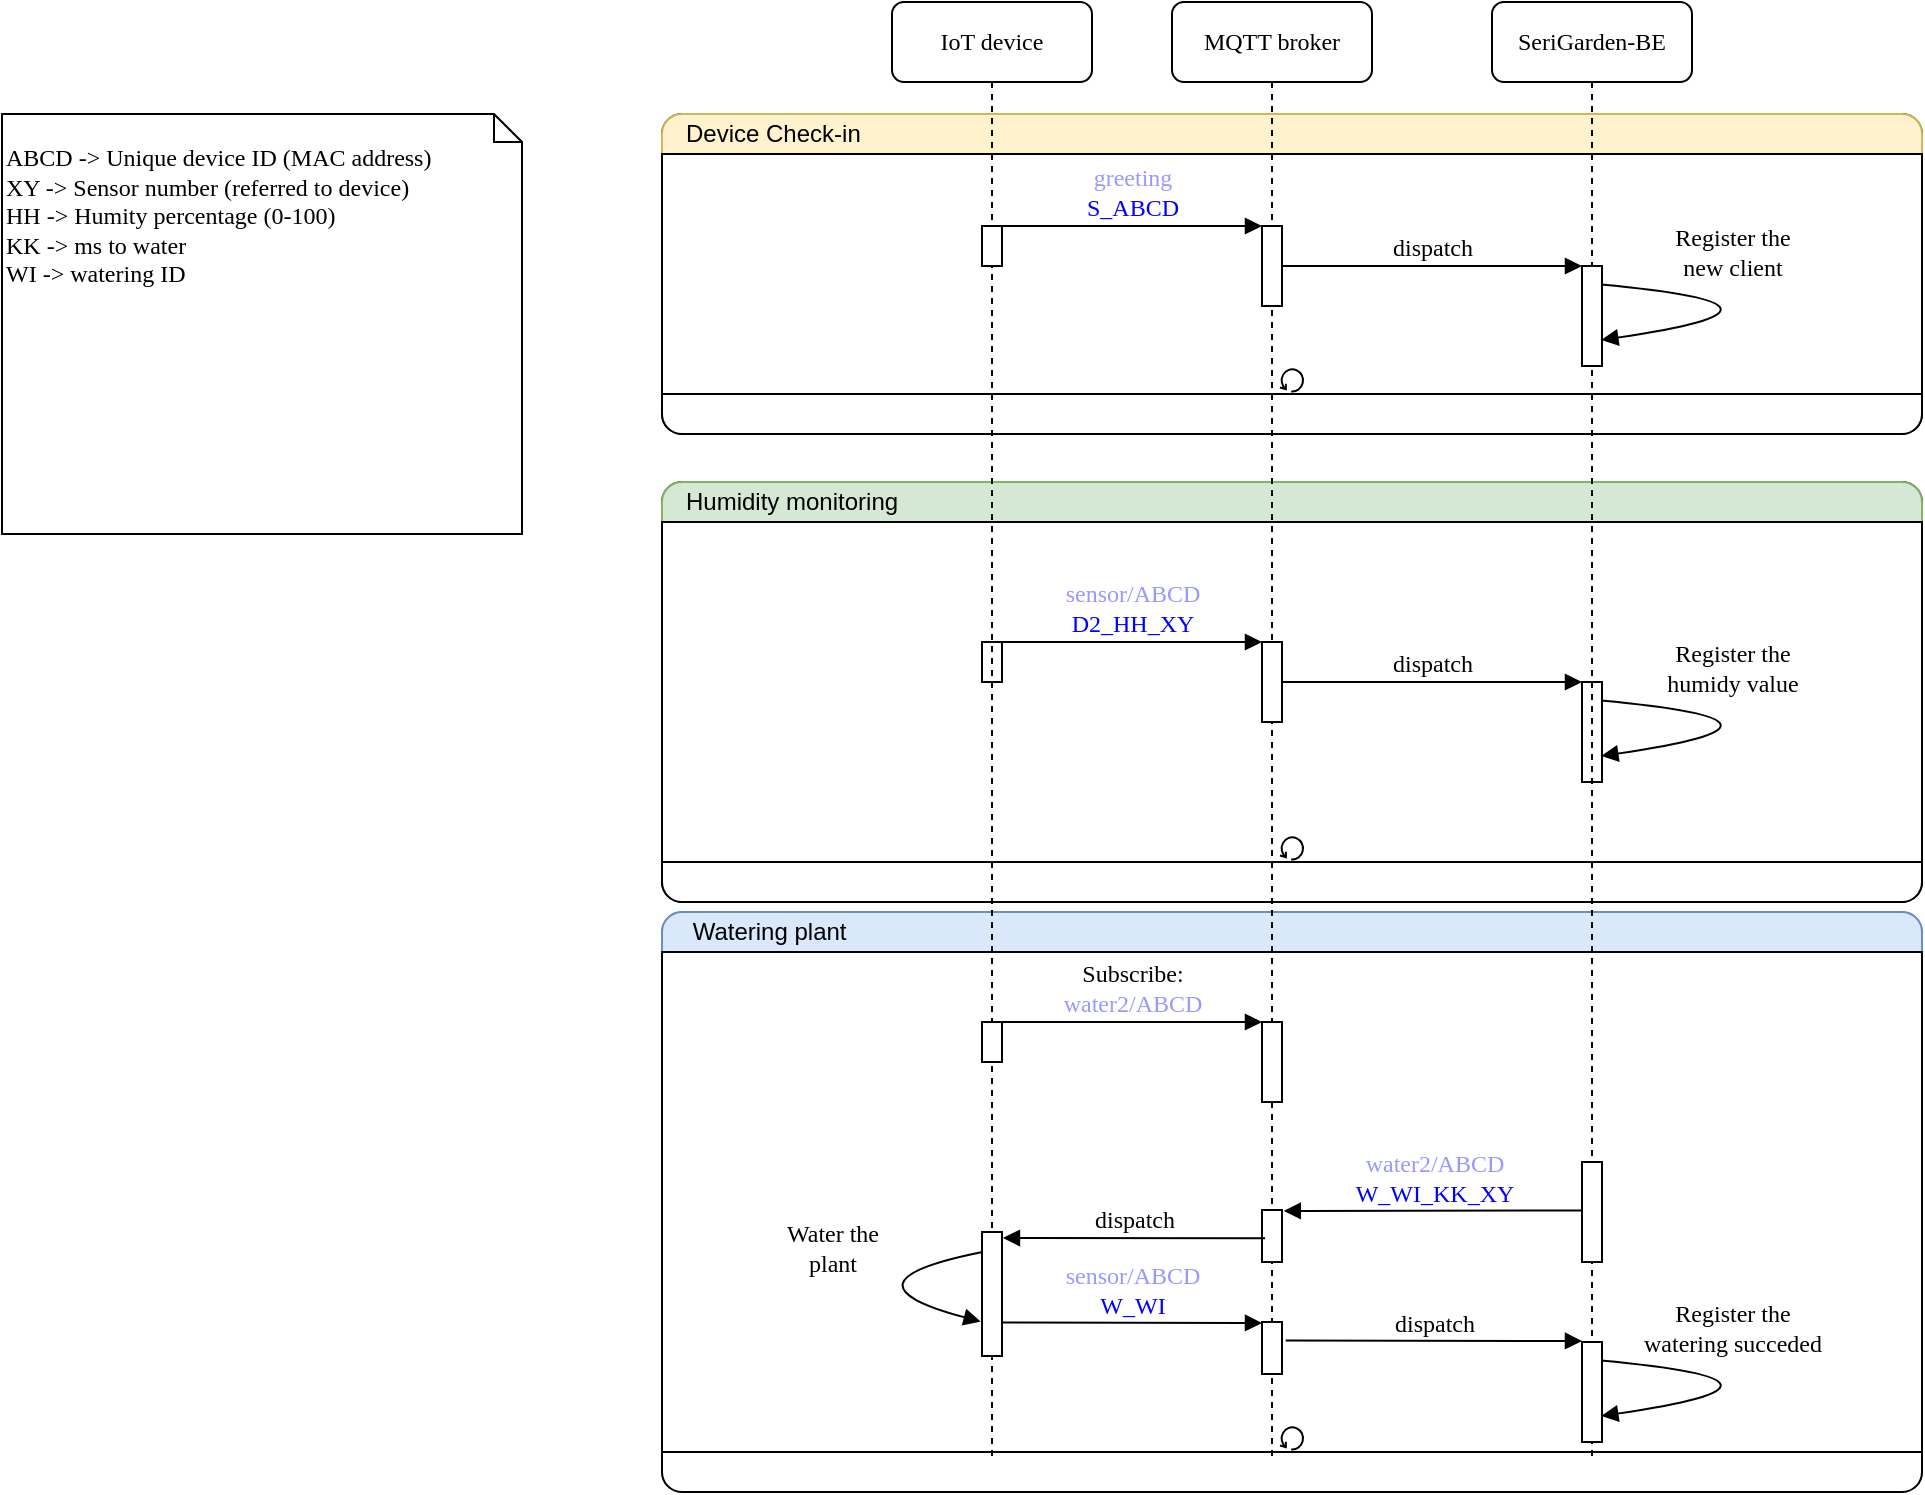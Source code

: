 <mxfile version="24.0.4" type="device">
  <diagram name="Page-1" id="13e1069c-82ec-6db2-03f1-153e76fe0fe0">
    <mxGraphModel dx="2607" dy="1520" grid="1" gridSize="10" guides="1" tooltips="1" connect="1" arrows="1" fold="1" page="1" pageScale="1" pageWidth="1100" pageHeight="850" background="none" math="0" shadow="0">
      <root>
        <mxCell id="0" />
        <mxCell id="1" parent="0" />
        <mxCell id="mKKs65J_xNr5mAzUvBza-55" value="" style="rounded=1;whiteSpace=wrap;html=1;container=1;collapsible=0;absoluteArcSize=1;arcSize=20;childLayout=stackLayout;horizontal=1;horizontalStack=0;resizeParent=1;resizeParentMax=0;resizeLast=0;" vertex="1" parent="1">
          <mxGeometry x="370" y="126" width="630" height="160" as="geometry" />
        </mxCell>
        <mxCell id="mKKs65J_xNr5mAzUvBza-56" value="&amp;nbsp; &amp;nbsp;Device Check-in" style="whiteSpace=wrap;connectable=0;html=1;shape=mxgraph.basic.rect;size=10;rectStyle=rounded;bottomRightStyle=square;bottomLeftStyle=square;fillColor=#fff2cc;part=1;align=left;strokeColor=#d6b656;" vertex="1" parent="mKKs65J_xNr5mAzUvBza-55">
          <mxGeometry width="630" height="20" as="geometry" />
        </mxCell>
        <mxCell id="mKKs65J_xNr5mAzUvBza-57" value="&lt;span style=&quot;color: rgba(0, 0, 0, 0); font-family: monospace; font-size: 0px; text-align: start; text-wrap: nowrap;&quot;&gt;%3CmxGraphModel%3E%3Croot%3E%3CmxCell%20id%3D%220%22%2F%3E%3CmxCell%20id%3D%221%22%20parent%3D%220%22%2F%3E%3CmxCell%20id%3D%222%22%20value%3D%22%22%20style%3D%22html%3D1%3Bpoints%3D%5B%5D%3Bperimeter%3DorthogonalPerimeter%3Brounded%3D0%3Bshadow%3D0%3Bcomic%3D0%3BlabelBackgroundColor%3Dnone%3BstrokeWidth%3D1%3BfontFamily%3DVerdana%3BfontSize%3D12%3Balign%3Dcenter%3B%22%20vertex%3D%221%22%20parent%3D%221%22%3E%3CmxGeometry%20x%3D%22535%22%20y%3D%22340%22%20width%3D%2210%22%20height%3D%2240%22%20as%3D%22geometry%22%2F%3E%3C%2FmxCell%3E%3CmxCell%20id%3D%223%22%20value%3D%22%22%20style%3D%22html%3D1%3Bpoints%3D%5B%5D%3Bperimeter%3DorthogonalPerimeter%3Brounded%3D0%3Bshadow%3D0%3Bcomic%3D0%3BlabelBackgroundColor%3Dnone%3BstrokeWidth%3D1%3BfontFamily%3DVerdana%3BfontSize%3D12%3Balign%3Dcenter%3B%22%20vertex%3D%221%22%20parent%3D%221%22%3E%3CmxGeometry%20x%3D%22695%22%20y%3D%22360%22%20width%3D%2210%22%20height%3D%2250%22%20as%3D%22geometry%22%2F%3E%3C%2FmxCell%3E%3CmxCell%20id%3D%224%22%20value%3D%22Register%20the%20%26lt%3Bbr%26gt%3Bnew%20client%22%20style%3D%22html%3D1%3BverticalAlign%3Dbottom%3BendArrow%3Dblock%3BlabelBackgroundColor%3Dnone%3BfontFamily%3DVerdana%3BfontSize%3D12%3Belbow%3Dvertical%3BedgeStyle%3DorthogonalEdgeStyle%3Bcurved%3D1%3BentryX%3D0.967%3BentryY%3D0.74%3BentryPerimeter%3D0%3BentryDx%3D0%3BentryDy%3D0%3BexitX%3D0.957%3BexitY%3D0.186%3BexitDx%3D0%3BexitDy%3D0%3BexitPerimeter%3D0%3B%22%20edge%3D%221%22%20source%3D%223%22%20target%3D%223%22%20parent%3D%221%22%3E%3CmxGeometry%20x%3D%22-0.437%22%20y%3D%225%22%20relative%3D%221%22%20as%3D%22geometry%22%3E%3CmxPoint%20x%3D%22720%22%20y%3D%22370%22%20as%3D%22sourcePoint%22%2F%3E%3CmxPoint%20x%3D%22725%22%20y%3D%22408%22%20as%3D%22targetPoint%22%2F%3E%3CArray%20as%3D%22points%22%3E%3CmxPoint%20x%3D%22820%22%20y%3D%22380%22%2F%3E%3C%2FArray%3E%3CmxPoint%20as%3D%22offset%22%2F%3E%3C%2FmxGeometry%3E%3C%2FmxCell%3E%3CmxCell%20id%3D%225%22%20value%3D%22%22%20style%3D%22html%3D1%3Bpoints%3D%5B%5D%3Bperimeter%3DorthogonalPerimeter%3Brounded%3D0%3Bshadow%3D0%3Bcomic%3D0%3BlabelBackgroundColor%3Dnone%3BstrokeWidth%3D1%3BfontFamily%3DVerdana%3BfontSize%3D12%3Balign%3Dcenter%3B%22%20vertex%3D%221%22%20parent%3D%221%22%3E%3CmxGeometry%20x%3D%22395%22%20y%3D%22340%22%20width%3D%2210%22%20height%3D%2220%22%20as%3D%22geometry%22%2F%3E%3C%2FmxCell%3E%3CmxCell%20id%3D%226%22%20value%3D%22%26lt%3Bfont%20color%3D%26quot%3B%239999ff%26quot%3B%26gt%3Bgreeting%26lt%3B%2Ffont%26gt%3B%26lt%3Bbr%26gt%3B%26lt%3Bfont%20color%3D%26quot%3B%230000ff%26quot%3B%26gt%3BS_ABCD%26lt%3B%2Ffont%26gt%3B%22%20style%3D%22html%3D1%3BverticalAlign%3Dbottom%3BendArrow%3Dblock%3BentryX%3D0%3BentryY%3D0%3BlabelBackgroundColor%3Dnone%3BfontFamily%3DVerdana%3BfontSize%3D12%3BedgeStyle%3DelbowEdgeStyle%3Belbow%3Dvertical%3B%22%20edge%3D%221%22%20source%3D%225%22%20target%3D%222%22%20parent%3D%221%22%3E%3CmxGeometry%20relative%3D%221%22%20as%3D%22geometry%22%3E%3CmxPoint%20x%3D%22470%22%20y%3D%22350%22%20as%3D%22sourcePoint%22%2F%3E%3C%2FmxGeometry%3E%3C%2FmxCell%3E%3CmxCell%20id%3D%227%22%20value%3D%22dispatch%22%20style%3D%22html%3D1%3BverticalAlign%3Dbottom%3BendArrow%3Dblock%3BentryX%3D0%3BentryY%3D0%3BlabelBackgroundColor%3Dnone%3BfontFamily%3DVerdana%3BfontSize%3D12%3BedgeStyle%3DelbowEdgeStyle%3Belbow%3Dvertical%3B%22%20edge%3D%221%22%20source%3D%222%22%20target%3D%223%22%20parent%3D%221%22%3E%3CmxGeometry%20relative%3D%221%22%20as%3D%22geometry%22%3E%3CmxPoint%20x%3D%22620%22%20y%3D%22360%22%20as%3D%22sourcePoint%22%2F%3E%3C%2FmxGeometry%3E%3C%2FmxCell%3E%3C%2Froot%3E%3C%2FmxGraphModel%3E&lt;/span&gt;" style="shape=mxgraph.bpmn.task;arcSize=0;taskMarker=abstract;part=1;isLoopStandard=1;connectable=0;whiteSpace=wrap;html=1;" vertex="1" parent="mKKs65J_xNr5mAzUvBza-55">
          <mxGeometry y="20" width="630" height="120" as="geometry" />
        </mxCell>
        <mxCell id="mKKs65J_xNr5mAzUvBza-58" value="" style="whiteSpace=wrap;connectable=0;html=1;shape=mxgraph.basic.rect;size=10;rectStyle=rounded;topRightStyle=square;topLeftStyle=square;part=1;" vertex="1" parent="mKKs65J_xNr5mAzUvBza-55">
          <mxGeometry y="140" width="630" height="20" as="geometry" />
        </mxCell>
        <mxCell id="mKKs65J_xNr5mAzUvBza-51" value="" style="rounded=1;whiteSpace=wrap;html=1;container=1;collapsible=0;absoluteArcSize=1;arcSize=20;childLayout=stackLayout;horizontal=1;horizontalStack=0;resizeParent=1;resizeParentMax=0;resizeLast=0;fillColor=#d5e8d4;strokeColor=#82b366;" vertex="1" parent="1">
          <mxGeometry x="370" y="525" width="630" height="290" as="geometry" />
        </mxCell>
        <mxCell id="mKKs65J_xNr5mAzUvBza-52" value="&amp;nbsp; &amp;nbsp; Watering plant" style="whiteSpace=wrap;connectable=0;html=1;shape=mxgraph.basic.rect;size=10;rectStyle=rounded;bottomRightStyle=square;bottomLeftStyle=square;fillColor=#dae8fc;part=1;align=left;strokeColor=#6c8ebf;" vertex="1" parent="mKKs65J_xNr5mAzUvBza-51">
          <mxGeometry width="630" height="20" as="geometry" />
        </mxCell>
        <mxCell id="mKKs65J_xNr5mAzUvBza-53" value="&lt;span style=&quot;color: rgba(0, 0, 0, 0); font-family: monospace; font-size: 0px; text-align: start; text-wrap: nowrap;&quot;&gt;%3CmxGraphModel%3E%3Croot%3E%3CmxCell%20id%3D%220%22%2F%3E%3CmxCell%20id%3D%221%22%20parent%3D%220%22%2F%3E%3CmxCell%20id%3D%222%22%20value%3D%22%22%20style%3D%22html%3D1%3Bpoints%3D%5B%5D%3Bperimeter%3DorthogonalPerimeter%3Brounded%3D0%3Bshadow%3D0%3Bcomic%3D0%3BlabelBackgroundColor%3Dnone%3BstrokeWidth%3D1%3BfontFamily%3DVerdana%3BfontSize%3D12%3Balign%3Dcenter%3B%22%20vertex%3D%221%22%20parent%3D%221%22%3E%3CmxGeometry%20x%3D%22535%22%20y%3D%22340%22%20width%3D%2210%22%20height%3D%2240%22%20as%3D%22geometry%22%2F%3E%3C%2FmxCell%3E%3CmxCell%20id%3D%223%22%20value%3D%22%22%20style%3D%22html%3D1%3Bpoints%3D%5B%5D%3Bperimeter%3DorthogonalPerimeter%3Brounded%3D0%3Bshadow%3D0%3Bcomic%3D0%3BlabelBackgroundColor%3Dnone%3BstrokeWidth%3D1%3BfontFamily%3DVerdana%3BfontSize%3D12%3Balign%3Dcenter%3B%22%20vertex%3D%221%22%20parent%3D%221%22%3E%3CmxGeometry%20x%3D%22695%22%20y%3D%22360%22%20width%3D%2210%22%20height%3D%2250%22%20as%3D%22geometry%22%2F%3E%3C%2FmxCell%3E%3CmxCell%20id%3D%224%22%20value%3D%22Register%20the%20%26lt%3Bbr%26gt%3Bnew%20client%22%20style%3D%22html%3D1%3BverticalAlign%3Dbottom%3BendArrow%3Dblock%3BlabelBackgroundColor%3Dnone%3BfontFamily%3DVerdana%3BfontSize%3D12%3Belbow%3Dvertical%3BedgeStyle%3DorthogonalEdgeStyle%3Bcurved%3D1%3BentryX%3D0.967%3BentryY%3D0.74%3BentryPerimeter%3D0%3BentryDx%3D0%3BentryDy%3D0%3BexitX%3D0.957%3BexitY%3D0.186%3BexitDx%3D0%3BexitDy%3D0%3BexitPerimeter%3D0%3B%22%20edge%3D%221%22%20source%3D%223%22%20target%3D%223%22%20parent%3D%221%22%3E%3CmxGeometry%20x%3D%22-0.437%22%20y%3D%225%22%20relative%3D%221%22%20as%3D%22geometry%22%3E%3CmxPoint%20x%3D%22720%22%20y%3D%22370%22%20as%3D%22sourcePoint%22%2F%3E%3CmxPoint%20x%3D%22725%22%20y%3D%22408%22%20as%3D%22targetPoint%22%2F%3E%3CArray%20as%3D%22points%22%3E%3CmxPoint%20x%3D%22820%22%20y%3D%22380%22%2F%3E%3C%2FArray%3E%3CmxPoint%20as%3D%22offset%22%2F%3E%3C%2FmxGeometry%3E%3C%2FmxCell%3E%3CmxCell%20id%3D%225%22%20value%3D%22%22%20style%3D%22html%3D1%3Bpoints%3D%5B%5D%3Bperimeter%3DorthogonalPerimeter%3Brounded%3D0%3Bshadow%3D0%3Bcomic%3D0%3BlabelBackgroundColor%3Dnone%3BstrokeWidth%3D1%3BfontFamily%3DVerdana%3BfontSize%3D12%3Balign%3Dcenter%3B%22%20vertex%3D%221%22%20parent%3D%221%22%3E%3CmxGeometry%20x%3D%22395%22%20y%3D%22340%22%20width%3D%2210%22%20height%3D%2220%22%20as%3D%22geometry%22%2F%3E%3C%2FmxCell%3E%3CmxCell%20id%3D%226%22%20value%3D%22%26lt%3Bfont%20color%3D%26quot%3B%239999ff%26quot%3B%26gt%3Bgreeting%26lt%3B%2Ffont%26gt%3B%26lt%3Bbr%26gt%3B%26lt%3Bfont%20color%3D%26quot%3B%230000ff%26quot%3B%26gt%3BS_ABCD%26lt%3B%2Ffont%26gt%3B%22%20style%3D%22html%3D1%3BverticalAlign%3Dbottom%3BendArrow%3Dblock%3BentryX%3D0%3BentryY%3D0%3BlabelBackgroundColor%3Dnone%3BfontFamily%3DVerdana%3BfontSize%3D12%3BedgeStyle%3DelbowEdgeStyle%3Belbow%3Dvertical%3B%22%20edge%3D%221%22%20source%3D%225%22%20target%3D%222%22%20parent%3D%221%22%3E%3CmxGeometry%20relative%3D%221%22%20as%3D%22geometry%22%3E%3CmxPoint%20x%3D%22470%22%20y%3D%22350%22%20as%3D%22sourcePoint%22%2F%3E%3C%2FmxGeometry%3E%3C%2FmxCell%3E%3CmxCell%20id%3D%227%22%20value%3D%22dispatch%22%20style%3D%22html%3D1%3BverticalAlign%3Dbottom%3BendArrow%3Dblock%3BentryX%3D0%3BentryY%3D0%3BlabelBackgroundColor%3Dnone%3BfontFamily%3DVerdana%3BfontSize%3D12%3BedgeStyle%3DelbowEdgeStyle%3Belbow%3Dvertical%3B%22%20edge%3D%221%22%20source%3D%222%22%20target%3D%223%22%20parent%3D%221%22%3E%3CmxGeometry%20relative%3D%221%22%20as%3D%22geometry%22%3E%3CmxPoint%20x%3D%22620%22%20y%3D%22360%22%20as%3D%22sourcePoint%22%2F%3E%3C%2FmxGeometry%3E%3C%2FmxCell%3E%3C%2Froot%3E%3C%2FmxGraphModel%3E&lt;/span&gt;" style="shape=mxgraph.bpmn.task;arcSize=0;taskMarker=abstract;part=1;isLoopStandard=1;connectable=0;whiteSpace=wrap;html=1;" vertex="1" parent="mKKs65J_xNr5mAzUvBza-51">
          <mxGeometry y="20" width="630" height="250" as="geometry" />
        </mxCell>
        <mxCell id="mKKs65J_xNr5mAzUvBza-54" value="" style="whiteSpace=wrap;connectable=0;html=1;shape=mxgraph.basic.rect;size=10;rectStyle=rounded;topRightStyle=square;topLeftStyle=square;part=1;" vertex="1" parent="mKKs65J_xNr5mAzUvBza-51">
          <mxGeometry y="270" width="630" height="20" as="geometry" />
        </mxCell>
        <mxCell id="mKKs65J_xNr5mAzUvBza-18" value="" style="rounded=1;whiteSpace=wrap;html=1;container=1;collapsible=0;absoluteArcSize=1;arcSize=20;childLayout=stackLayout;horizontal=1;horizontalStack=0;resizeParent=1;resizeParentMax=0;resizeLast=0;" vertex="1" parent="1">
          <mxGeometry x="370" y="310" width="630" height="210" as="geometry" />
        </mxCell>
        <mxCell id="mKKs65J_xNr5mAzUvBza-19" value="&amp;nbsp; &amp;nbsp;Humidity monitoring" style="whiteSpace=wrap;connectable=0;html=1;shape=mxgraph.basic.rect;size=10;rectStyle=rounded;bottomRightStyle=square;bottomLeftStyle=square;fillColor=#d5e8d4;part=1;align=left;strokeColor=#82b366;" vertex="1" parent="mKKs65J_xNr5mAzUvBza-18">
          <mxGeometry width="630" height="20" as="geometry" />
        </mxCell>
        <mxCell id="mKKs65J_xNr5mAzUvBza-20" value="&lt;span style=&quot;color: rgba(0, 0, 0, 0); font-family: monospace; font-size: 0px; text-align: start; text-wrap: nowrap;&quot;&gt;%3CmxGraphModel%3E%3Croot%3E%3CmxCell%20id%3D%220%22%2F%3E%3CmxCell%20id%3D%221%22%20parent%3D%220%22%2F%3E%3CmxCell%20id%3D%222%22%20value%3D%22%22%20style%3D%22html%3D1%3Bpoints%3D%5B%5D%3Bperimeter%3DorthogonalPerimeter%3Brounded%3D0%3Bshadow%3D0%3Bcomic%3D0%3BlabelBackgroundColor%3Dnone%3BstrokeWidth%3D1%3BfontFamily%3DVerdana%3BfontSize%3D12%3Balign%3Dcenter%3B%22%20vertex%3D%221%22%20parent%3D%221%22%3E%3CmxGeometry%20x%3D%22535%22%20y%3D%22340%22%20width%3D%2210%22%20height%3D%2240%22%20as%3D%22geometry%22%2F%3E%3C%2FmxCell%3E%3CmxCell%20id%3D%223%22%20value%3D%22%22%20style%3D%22html%3D1%3Bpoints%3D%5B%5D%3Bperimeter%3DorthogonalPerimeter%3Brounded%3D0%3Bshadow%3D0%3Bcomic%3D0%3BlabelBackgroundColor%3Dnone%3BstrokeWidth%3D1%3BfontFamily%3DVerdana%3BfontSize%3D12%3Balign%3Dcenter%3B%22%20vertex%3D%221%22%20parent%3D%221%22%3E%3CmxGeometry%20x%3D%22695%22%20y%3D%22360%22%20width%3D%2210%22%20height%3D%2250%22%20as%3D%22geometry%22%2F%3E%3C%2FmxCell%3E%3CmxCell%20id%3D%224%22%20value%3D%22Register%20the%20%26lt%3Bbr%26gt%3Bnew%20client%22%20style%3D%22html%3D1%3BverticalAlign%3Dbottom%3BendArrow%3Dblock%3BlabelBackgroundColor%3Dnone%3BfontFamily%3DVerdana%3BfontSize%3D12%3Belbow%3Dvertical%3BedgeStyle%3DorthogonalEdgeStyle%3Bcurved%3D1%3BentryX%3D0.967%3BentryY%3D0.74%3BentryPerimeter%3D0%3BentryDx%3D0%3BentryDy%3D0%3BexitX%3D0.957%3BexitY%3D0.186%3BexitDx%3D0%3BexitDy%3D0%3BexitPerimeter%3D0%3B%22%20edge%3D%221%22%20source%3D%223%22%20target%3D%223%22%20parent%3D%221%22%3E%3CmxGeometry%20x%3D%22-0.437%22%20y%3D%225%22%20relative%3D%221%22%20as%3D%22geometry%22%3E%3CmxPoint%20x%3D%22720%22%20y%3D%22370%22%20as%3D%22sourcePoint%22%2F%3E%3CmxPoint%20x%3D%22725%22%20y%3D%22408%22%20as%3D%22targetPoint%22%2F%3E%3CArray%20as%3D%22points%22%3E%3CmxPoint%20x%3D%22820%22%20y%3D%22380%22%2F%3E%3C%2FArray%3E%3CmxPoint%20as%3D%22offset%22%2F%3E%3C%2FmxGeometry%3E%3C%2FmxCell%3E%3CmxCell%20id%3D%225%22%20value%3D%22%22%20style%3D%22html%3D1%3Bpoints%3D%5B%5D%3Bperimeter%3DorthogonalPerimeter%3Brounded%3D0%3Bshadow%3D0%3Bcomic%3D0%3BlabelBackgroundColor%3Dnone%3BstrokeWidth%3D1%3BfontFamily%3DVerdana%3BfontSize%3D12%3Balign%3Dcenter%3B%22%20vertex%3D%221%22%20parent%3D%221%22%3E%3CmxGeometry%20x%3D%22395%22%20y%3D%22340%22%20width%3D%2210%22%20height%3D%2220%22%20as%3D%22geometry%22%2F%3E%3C%2FmxCell%3E%3CmxCell%20id%3D%226%22%20value%3D%22%26lt%3Bfont%20color%3D%26quot%3B%239999ff%26quot%3B%26gt%3Bgreeting%26lt%3B%2Ffont%26gt%3B%26lt%3Bbr%26gt%3B%26lt%3Bfont%20color%3D%26quot%3B%230000ff%26quot%3B%26gt%3BS_ABCD%26lt%3B%2Ffont%26gt%3B%22%20style%3D%22html%3D1%3BverticalAlign%3Dbottom%3BendArrow%3Dblock%3BentryX%3D0%3BentryY%3D0%3BlabelBackgroundColor%3Dnone%3BfontFamily%3DVerdana%3BfontSize%3D12%3BedgeStyle%3DelbowEdgeStyle%3Belbow%3Dvertical%3B%22%20edge%3D%221%22%20source%3D%225%22%20target%3D%222%22%20parent%3D%221%22%3E%3CmxGeometry%20relative%3D%221%22%20as%3D%22geometry%22%3E%3CmxPoint%20x%3D%22470%22%20y%3D%22350%22%20as%3D%22sourcePoint%22%2F%3E%3C%2FmxGeometry%3E%3C%2FmxCell%3E%3CmxCell%20id%3D%227%22%20value%3D%22dispatch%22%20style%3D%22html%3D1%3BverticalAlign%3Dbottom%3BendArrow%3Dblock%3BentryX%3D0%3BentryY%3D0%3BlabelBackgroundColor%3Dnone%3BfontFamily%3DVerdana%3BfontSize%3D12%3BedgeStyle%3DelbowEdgeStyle%3Belbow%3Dvertical%3B%22%20edge%3D%221%22%20source%3D%222%22%20target%3D%223%22%20parent%3D%221%22%3E%3CmxGeometry%20relative%3D%221%22%20as%3D%22geometry%22%3E%3CmxPoint%20x%3D%22620%22%20y%3D%22360%22%20as%3D%22sourcePoint%22%2F%3E%3C%2FmxGeometry%3E%3C%2FmxCell%3E%3C%2Froot%3E%3C%2FmxGraphModel%3E&lt;/span&gt;" style="shape=mxgraph.bpmn.task;arcSize=0;taskMarker=abstract;part=1;isLoopStandard=1;connectable=0;whiteSpace=wrap;html=1;" vertex="1" parent="mKKs65J_xNr5mAzUvBza-18">
          <mxGeometry y="20" width="630" height="170" as="geometry" />
        </mxCell>
        <mxCell id="mKKs65J_xNr5mAzUvBza-21" value="" style="whiteSpace=wrap;connectable=0;html=1;shape=mxgraph.basic.rect;size=10;rectStyle=rounded;topRightStyle=square;topLeftStyle=square;part=1;" vertex="1" parent="mKKs65J_xNr5mAzUvBza-18">
          <mxGeometry y="190" width="630" height="20" as="geometry" />
        </mxCell>
        <mxCell id="7baba1c4bc27f4b0-2" value="MQTT broker" style="shape=umlLifeline;perimeter=lifelinePerimeter;whiteSpace=wrap;html=1;container=1;collapsible=0;recursiveResize=0;outlineConnect=0;rounded=1;shadow=0;comic=0;labelBackgroundColor=none;strokeWidth=1;fontFamily=Verdana;fontSize=12;align=center;" parent="1" vertex="1">
          <mxGeometry x="625" y="70" width="100" height="730" as="geometry" />
        </mxCell>
        <mxCell id="7baba1c4bc27f4b0-10" value="" style="html=1;points=[];perimeter=orthogonalPerimeter;rounded=0;shadow=0;comic=0;labelBackgroundColor=none;strokeWidth=1;fontFamily=Verdana;fontSize=12;align=center;" parent="7baba1c4bc27f4b0-2" vertex="1">
          <mxGeometry x="45" y="112" width="10" height="40" as="geometry" />
        </mxCell>
        <mxCell id="mKKs65J_xNr5mAzUvBza-12" value="" style="html=1;points=[];perimeter=orthogonalPerimeter;rounded=0;shadow=0;comic=0;labelBackgroundColor=none;strokeWidth=1;fontFamily=Verdana;fontSize=12;align=center;" vertex="1" parent="7baba1c4bc27f4b0-2">
          <mxGeometry x="45" y="320" width="10" height="40" as="geometry" />
        </mxCell>
        <mxCell id="mKKs65J_xNr5mAzUvBza-13" value="" style="html=1;points=[];perimeter=orthogonalPerimeter;rounded=0;shadow=0;comic=0;labelBackgroundColor=none;strokeWidth=1;fontFamily=Verdana;fontSize=12;align=center;" vertex="1" parent="7baba1c4bc27f4b0-2">
          <mxGeometry x="205" y="340" width="10" height="50" as="geometry" />
        </mxCell>
        <mxCell id="mKKs65J_xNr5mAzUvBza-14" value="Register the &lt;br&gt;humidy value" style="html=1;verticalAlign=bottom;endArrow=block;labelBackgroundColor=none;fontFamily=Verdana;fontSize=12;elbow=vertical;edgeStyle=orthogonalEdgeStyle;curved=1;entryX=0.967;entryY=0.74;entryPerimeter=0;entryDx=0;entryDy=0;exitX=0.957;exitY=0.186;exitDx=0;exitDy=0;exitPerimeter=0;" edge="1" source="mKKs65J_xNr5mAzUvBza-13" target="mKKs65J_xNr5mAzUvBza-13" parent="7baba1c4bc27f4b0-2">
          <mxGeometry x="-0.437" y="5" relative="1" as="geometry">
            <mxPoint x="230" y="350" as="sourcePoint" />
            <mxPoint x="235" y="388" as="targetPoint" />
            <Array as="points">
              <mxPoint x="330" y="360" />
            </Array>
            <mxPoint as="offset" />
          </mxGeometry>
        </mxCell>
        <mxCell id="mKKs65J_xNr5mAzUvBza-15" value="" style="html=1;points=[];perimeter=orthogonalPerimeter;rounded=0;shadow=0;comic=0;labelBackgroundColor=none;strokeWidth=1;fontFamily=Verdana;fontSize=12;align=center;" vertex="1" parent="7baba1c4bc27f4b0-2">
          <mxGeometry x="-95" y="320" width="10" height="20" as="geometry" />
        </mxCell>
        <mxCell id="mKKs65J_xNr5mAzUvBza-16" value="&lt;font color=&quot;#9999ff&quot;&gt;sensor/ABCD&lt;/font&gt;&lt;br&gt;&lt;font color=&quot;#0000ff&quot;&gt;D2_HH_XY&lt;/font&gt;" style="html=1;verticalAlign=bottom;endArrow=block;entryX=0;entryY=0;labelBackgroundColor=none;fontFamily=Verdana;fontSize=12;edgeStyle=elbowEdgeStyle;elbow=vertical;" edge="1" source="mKKs65J_xNr5mAzUvBza-15" target="mKKs65J_xNr5mAzUvBza-12" parent="7baba1c4bc27f4b0-2">
          <mxGeometry relative="1" as="geometry">
            <mxPoint x="-20" y="330" as="sourcePoint" />
          </mxGeometry>
        </mxCell>
        <mxCell id="mKKs65J_xNr5mAzUvBza-17" value="dispatch" style="html=1;verticalAlign=bottom;endArrow=block;entryX=0;entryY=0;labelBackgroundColor=none;fontFamily=Verdana;fontSize=12;edgeStyle=elbowEdgeStyle;elbow=vertical;" edge="1" source="mKKs65J_xNr5mAzUvBza-12" target="mKKs65J_xNr5mAzUvBza-13" parent="7baba1c4bc27f4b0-2">
          <mxGeometry relative="1" as="geometry">
            <mxPoint x="130" y="340" as="sourcePoint" />
          </mxGeometry>
        </mxCell>
        <mxCell id="mKKs65J_xNr5mAzUvBza-42" value="" style="html=1;points=[];perimeter=orthogonalPerimeter;rounded=0;shadow=0;comic=0;labelBackgroundColor=none;strokeWidth=1;fontFamily=Verdana;fontSize=12;align=center;" vertex="1" parent="7baba1c4bc27f4b0-2">
          <mxGeometry x="45" y="604" width="10" height="26" as="geometry" />
        </mxCell>
        <mxCell id="mKKs65J_xNr5mAzUvBza-50" value="" style="html=1;points=[];perimeter=orthogonalPerimeter;rounded=0;shadow=0;comic=0;labelBackgroundColor=none;strokeWidth=1;fontFamily=Verdana;fontSize=12;align=center;" vertex="1" parent="7baba1c4bc27f4b0-2">
          <mxGeometry x="45" y="660" width="10" height="26" as="geometry" />
        </mxCell>
        <mxCell id="7baba1c4bc27f4b0-3" value="SeriGarden-BE" style="shape=umlLifeline;perimeter=lifelinePerimeter;whiteSpace=wrap;html=1;container=1;collapsible=0;recursiveResize=0;outlineConnect=0;rounded=1;shadow=0;comic=0;labelBackgroundColor=none;strokeWidth=1;fontFamily=Verdana;fontSize=12;align=center;" parent="1" vertex="1">
          <mxGeometry x="785" y="70" width="100" height="730" as="geometry" />
        </mxCell>
        <mxCell id="7baba1c4bc27f4b0-13" value="" style="html=1;points=[];perimeter=orthogonalPerimeter;rounded=0;shadow=0;comic=0;labelBackgroundColor=none;strokeWidth=1;fontFamily=Verdana;fontSize=12;align=center;" parent="7baba1c4bc27f4b0-3" vertex="1">
          <mxGeometry x="45" y="132" width="10" height="50" as="geometry" />
        </mxCell>
        <mxCell id="mKKs65J_xNr5mAzUvBza-4" value="Register the &lt;br&gt;new client" style="html=1;verticalAlign=bottom;endArrow=block;labelBackgroundColor=none;fontFamily=Verdana;fontSize=12;elbow=vertical;edgeStyle=orthogonalEdgeStyle;curved=1;entryX=0.967;entryY=0.74;entryPerimeter=0;entryDx=0;entryDy=0;exitX=0.957;exitY=0.186;exitDx=0;exitDy=0;exitPerimeter=0;" edge="1" parent="7baba1c4bc27f4b0-3" source="7baba1c4bc27f4b0-13" target="7baba1c4bc27f4b0-13">
          <mxGeometry x="-0.437" y="5" relative="1" as="geometry">
            <mxPoint x="70" y="142" as="sourcePoint" />
            <mxPoint x="75" y="180" as="targetPoint" />
            <Array as="points">
              <mxPoint x="170" y="152" />
            </Array>
            <mxPoint as="offset" />
          </mxGeometry>
        </mxCell>
        <mxCell id="mKKs65J_xNr5mAzUvBza-23" value="" style="html=1;points=[];perimeter=orthogonalPerimeter;rounded=0;shadow=0;comic=0;labelBackgroundColor=none;strokeWidth=1;fontFamily=Verdana;fontSize=12;align=center;" vertex="1" parent="7baba1c4bc27f4b0-3">
          <mxGeometry x="45" y="580" width="10" height="50" as="geometry" />
        </mxCell>
        <mxCell id="mKKs65J_xNr5mAzUvBza-36" value="" style="html=1;points=[];perimeter=orthogonalPerimeter;rounded=0;shadow=0;comic=0;labelBackgroundColor=none;strokeWidth=1;fontFamily=Verdana;fontSize=12;align=center;" vertex="1" parent="7baba1c4bc27f4b0-3">
          <mxGeometry x="45" y="670" width="10" height="50" as="geometry" />
        </mxCell>
        <mxCell id="mKKs65J_xNr5mAzUvBza-37" value="Register the &lt;br&gt;watering succeded" style="html=1;verticalAlign=bottom;endArrow=block;labelBackgroundColor=none;fontFamily=Verdana;fontSize=12;elbow=vertical;edgeStyle=orthogonalEdgeStyle;curved=1;entryX=0.967;entryY=0.74;entryPerimeter=0;entryDx=0;entryDy=0;exitX=0.957;exitY=0.186;exitDx=0;exitDy=0;exitPerimeter=0;" edge="1" source="mKKs65J_xNr5mAzUvBza-36" target="mKKs65J_xNr5mAzUvBza-36" parent="7baba1c4bc27f4b0-3">
          <mxGeometry x="-0.437" y="5" relative="1" as="geometry">
            <mxPoint x="70" y="827" as="sourcePoint" />
            <mxPoint x="75" y="865" as="targetPoint" />
            <Array as="points">
              <mxPoint x="170" y="690" />
            </Array>
            <mxPoint as="offset" />
          </mxGeometry>
        </mxCell>
        <mxCell id="7baba1c4bc27f4b0-8" value="IoT device" style="shape=umlLifeline;perimeter=lifelinePerimeter;whiteSpace=wrap;html=1;container=1;collapsible=0;recursiveResize=0;outlineConnect=0;rounded=1;shadow=0;comic=0;labelBackgroundColor=none;strokeWidth=1;fontFamily=Verdana;fontSize=12;align=center;" parent="1" vertex="1">
          <mxGeometry x="485" y="70" width="100" height="730" as="geometry" />
        </mxCell>
        <mxCell id="7baba1c4bc27f4b0-9" value="" style="html=1;points=[];perimeter=orthogonalPerimeter;rounded=0;shadow=0;comic=0;labelBackgroundColor=none;strokeWidth=1;fontFamily=Verdana;fontSize=12;align=center;" parent="7baba1c4bc27f4b0-8" vertex="1">
          <mxGeometry x="45" y="112" width="10" height="20" as="geometry" />
        </mxCell>
        <mxCell id="mKKs65J_xNr5mAzUvBza-38" value="" style="html=1;points=[];perimeter=orthogonalPerimeter;rounded=0;shadow=0;comic=0;labelBackgroundColor=none;strokeWidth=1;fontFamily=Verdana;fontSize=12;align=center;" vertex="1" parent="7baba1c4bc27f4b0-8">
          <mxGeometry x="45" y="615" width="10" height="62" as="geometry" />
        </mxCell>
        <mxCell id="mKKs65J_xNr5mAzUvBza-47" value="Water the&lt;br&gt;plant" style="html=1;verticalAlign=bottom;endArrow=block;labelBackgroundColor=none;fontFamily=Verdana;fontSize=12;elbow=vertical;edgeStyle=orthogonalEdgeStyle;curved=1;entryX=-0.069;entryY=0.722;entryPerimeter=0;entryDx=0;entryDy=0;exitX=0.028;exitY=0.161;exitDx=0;exitDy=0;exitPerimeter=0;" edge="1" parent="7baba1c4bc27f4b0-8" source="mKKs65J_xNr5mAzUvBza-38" target="mKKs65J_xNr5mAzUvBza-38">
          <mxGeometry relative="1" as="geometry">
            <mxPoint x="20.6" y="625.788" as="sourcePoint" />
            <mxPoint x="20.04" y="650.774" as="targetPoint" />
            <Array as="points">
              <mxPoint x="-30" y="640" />
            </Array>
          </mxGeometry>
        </mxCell>
        <mxCell id="7baba1c4bc27f4b0-11" value="&lt;font color=&quot;#9999ff&quot;&gt;greeting&lt;/font&gt;&lt;br&gt;&lt;font color=&quot;#0000ff&quot;&gt;S_ABCD&lt;/font&gt;" style="html=1;verticalAlign=bottom;endArrow=block;entryX=0;entryY=0;labelBackgroundColor=none;fontFamily=Verdana;fontSize=12;edgeStyle=elbowEdgeStyle;elbow=vertical;" parent="1" source="7baba1c4bc27f4b0-9" target="7baba1c4bc27f4b0-10" edge="1">
          <mxGeometry relative="1" as="geometry">
            <mxPoint x="605" y="192" as="sourcePoint" />
          </mxGeometry>
        </mxCell>
        <mxCell id="7baba1c4bc27f4b0-14" value="dispatch" style="html=1;verticalAlign=bottom;endArrow=block;entryX=0;entryY=0;labelBackgroundColor=none;fontFamily=Verdana;fontSize=12;edgeStyle=elbowEdgeStyle;elbow=vertical;" parent="1" source="7baba1c4bc27f4b0-10" target="7baba1c4bc27f4b0-13" edge="1">
          <mxGeometry relative="1" as="geometry">
            <mxPoint x="755" y="202" as="sourcePoint" />
          </mxGeometry>
        </mxCell>
        <mxCell id="mKKs65J_xNr5mAzUvBza-1" value="&lt;div&gt;&lt;br&gt;&lt;/div&gt;ABCD -&amp;gt; Unique device ID (MAC address)&lt;div&gt;XY -&amp;gt; Sensor number (referred to device)&lt;br&gt;&lt;div&gt;HH -&amp;gt; Humity percentage (0-100)&lt;/div&gt;&lt;div&gt;KK -&amp;gt; ms to water&lt;br&gt;WI -&amp;gt; watering ID&lt;/div&gt;&lt;/div&gt;" style="shape=note;whiteSpace=wrap;html=1;size=14;verticalAlign=top;align=left;spacingTop=-6;rounded=0;shadow=0;comic=0;labelBackgroundColor=none;strokeWidth=1;fontFamily=Verdana;fontSize=12" vertex="1" parent="1">
          <mxGeometry x="40" y="126" width="260" height="210" as="geometry" />
        </mxCell>
        <mxCell id="mKKs65J_xNr5mAzUvBza-22" value="" style="html=1;points=[];perimeter=orthogonalPerimeter;rounded=0;shadow=0;comic=0;labelBackgroundColor=none;strokeWidth=1;fontFamily=Verdana;fontSize=12;align=center;" vertex="1" parent="1">
          <mxGeometry x="670" y="580" width="10" height="40" as="geometry" />
        </mxCell>
        <mxCell id="mKKs65J_xNr5mAzUvBza-25" value="" style="html=1;points=[];perimeter=orthogonalPerimeter;rounded=0;shadow=0;comic=0;labelBackgroundColor=none;strokeWidth=1;fontFamily=Verdana;fontSize=12;align=center;" vertex="1" parent="1">
          <mxGeometry x="530" y="580" width="10" height="20" as="geometry" />
        </mxCell>
        <mxCell id="mKKs65J_xNr5mAzUvBza-26" value="Subscribe:&lt;br&gt;&lt;font color=&quot;#9999ff&quot;&gt;water2/ABCD&lt;/font&gt;" style="html=1;verticalAlign=bottom;endArrow=block;entryX=0;entryY=0;labelBackgroundColor=none;fontFamily=Verdana;fontSize=12;edgeStyle=elbowEdgeStyle;elbow=vertical;" edge="1" source="mKKs65J_xNr5mAzUvBza-25" target="mKKs65J_xNr5mAzUvBza-22" parent="1">
          <mxGeometry x="-0.005" relative="1" as="geometry">
            <mxPoint x="605" y="590" as="sourcePoint" />
            <mxPoint as="offset" />
          </mxGeometry>
        </mxCell>
        <mxCell id="mKKs65J_xNr5mAzUvBza-40" value="dispatch" style="html=1;verticalAlign=bottom;endArrow=block;entryX=0;entryY=0;labelBackgroundColor=none;fontFamily=Verdana;fontSize=12;edgeStyle=elbowEdgeStyle;elbow=vertical;exitX=1.186;exitY=0.354;exitDx=0;exitDy=0;exitPerimeter=0;" edge="1" source="mKKs65J_xNr5mAzUvBza-50" target="mKKs65J_xNr5mAzUvBza-36" parent="1">
          <mxGeometry x="0.001" relative="1" as="geometry">
            <mxPoint x="755" y="887" as="sourcePoint" />
            <mxPoint as="offset" />
          </mxGeometry>
        </mxCell>
        <mxCell id="mKKs65J_xNr5mAzUvBza-41" value="&lt;div&gt;&lt;font color=&quot;#9999ff&quot;&gt;water2/ABCD&lt;/font&gt;&lt;br&gt;&lt;font color=&quot;#0000ff&quot;&gt;W_WI_KK_XY&lt;/font&gt;&lt;font color=&quot;#9999ff&quot;&gt;&lt;br&gt;&lt;/font&gt;&lt;/div&gt;" style="html=1;verticalAlign=bottom;endArrow=block;labelBackgroundColor=none;fontFamily=Verdana;fontSize=12;edgeStyle=elbowEdgeStyle;elbow=vertical;exitX=0.035;exitY=0.485;exitDx=0;exitDy=0;exitPerimeter=0;entryX=1.089;entryY=0.044;entryDx=0;entryDy=0;entryPerimeter=0;" edge="1" parent="1" source="mKKs65J_xNr5mAzUvBza-23" target="mKKs65J_xNr5mAzUvBza-42">
          <mxGeometry x="-0.005" relative="1" as="geometry">
            <mxPoint x="995" y="630" as="sourcePoint" />
            <mxPoint x="685" y="675" as="targetPoint" />
            <mxPoint as="offset" />
          </mxGeometry>
        </mxCell>
        <mxCell id="mKKs65J_xNr5mAzUvBza-43" value="dispatch" style="html=1;verticalAlign=bottom;endArrow=block;entryX=1.048;entryY=0.047;labelBackgroundColor=none;fontFamily=Verdana;fontSize=12;edgeStyle=elbowEdgeStyle;elbow=vertical;exitX=0.152;exitY=0.545;exitDx=0;exitDy=0;exitPerimeter=0;entryDx=0;entryDy=0;entryPerimeter=0;" edge="1" parent="1" source="mKKs65J_xNr5mAzUvBza-42" target="mKKs65J_xNr5mAzUvBza-38">
          <mxGeometry x="0.001" relative="1" as="geometry">
            <mxPoint x="575" y="770" as="sourcePoint" />
            <mxPoint x="725" y="770" as="targetPoint" />
            <mxPoint as="offset" />
          </mxGeometry>
        </mxCell>
        <mxCell id="mKKs65J_xNr5mAzUvBza-49" value="&lt;div&gt;&lt;font color=&quot;#9999ff&quot;&gt;sensor/ABCD&lt;/font&gt;&lt;br&gt;&lt;font color=&quot;#0000ff&quot;&gt;W_WI&lt;/font&gt;&lt;font color=&quot;#9999ff&quot;&gt;&lt;br&gt;&lt;/font&gt;&lt;/div&gt;" style="html=1;verticalAlign=bottom;endArrow=block;labelBackgroundColor=none;fontFamily=Verdana;fontSize=12;edgeStyle=elbowEdgeStyle;elbow=vertical;exitX=0.979;exitY=0.73;exitDx=0;exitDy=0;exitPerimeter=0;" edge="1" parent="1" source="mKKs65J_xNr5mAzUvBza-38" target="mKKs65J_xNr5mAzUvBza-50">
          <mxGeometry x="-0.005" relative="1" as="geometry">
            <mxPoint x="744.11" y="759.75" as="sourcePoint" />
            <mxPoint x="665" y="730" as="targetPoint" />
            <mxPoint as="offset" />
          </mxGeometry>
        </mxCell>
      </root>
    </mxGraphModel>
  </diagram>
</mxfile>
